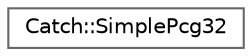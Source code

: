 digraph "Graphical Class Hierarchy"
{
 // LATEX_PDF_SIZE
  bgcolor="transparent";
  edge [fontname=Helvetica,fontsize=10,labelfontname=Helvetica,labelfontsize=10];
  node [fontname=Helvetica,fontsize=10,shape=box,height=0.2,width=0.4];
  rankdir="LR";
  Node0 [label="Catch::SimplePcg32",height=0.2,width=0.4,color="grey40", fillcolor="white", style="filled",URL="$class_catch_1_1_simple_pcg32.html",tooltip=" "];
}
